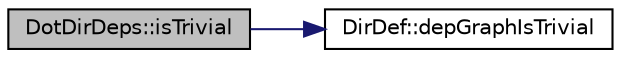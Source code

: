 digraph "DotDirDeps::isTrivial"
{
 // LATEX_PDF_SIZE
  edge [fontname="Helvetica",fontsize="10",labelfontname="Helvetica",labelfontsize="10"];
  node [fontname="Helvetica",fontsize="10",shape=record];
  rankdir="LR";
  Node1 [label="DotDirDeps::isTrivial",height=0.2,width=0.4,color="black", fillcolor="grey75", style="filled", fontcolor="black",tooltip=" "];
  Node1 -> Node2 [color="midnightblue",fontsize="10",style="solid",fontname="Helvetica"];
  Node2 [label="DirDef::depGraphIsTrivial",height=0.2,width=0.4,color="black", fillcolor="white", style="filled",URL="$classDirDef.html#a9e56a10ce2c4dc81dd0d2124ba770166",tooltip=" "];
}
